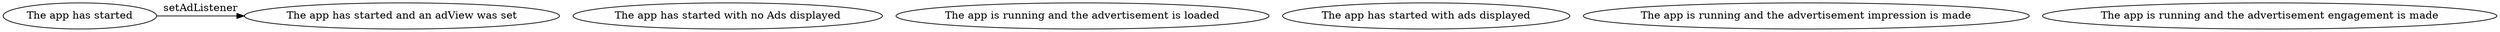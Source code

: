 digraph G {
	appstarted [label="The app has started" pos="0,5!"]
	appstarted_adview_set [label="The app has started and an adView was set" pos="0,4!"]
	appstarted_no_ads [label="The app has started with no Ads displayed" pos="0,3!"]
	apprunning_ad_loaded [label="The app is running and the advertisement is loaded" pos="0,2!"]
	appstarted_with_ads [label="The app has started with ads displayed" pos="0,1!"]
	apprunning_ad_impression [label="The app is running and the advertisement impression is made" pos="10,0!"]
	apprunning_ad_engagement [label="The app is running and the advertisement engagement is made" pos="10,2!"]
	appstarted -> appstarted_adview_set [label=setAdListener constraint=false]
}
